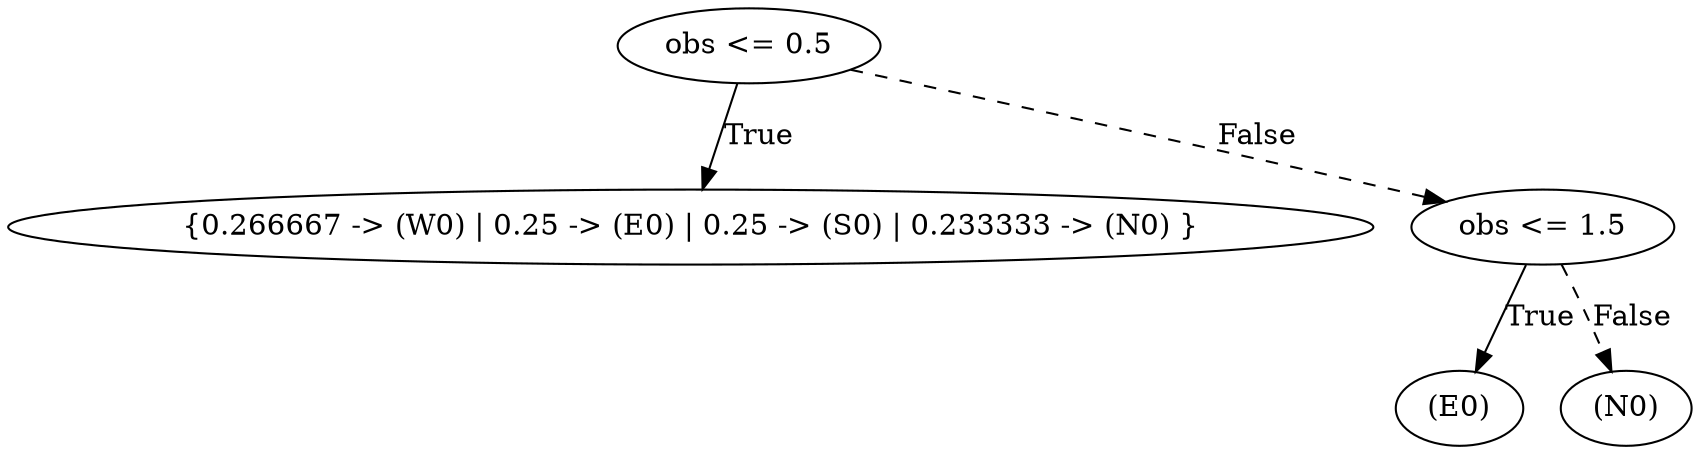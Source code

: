 digraph {
0 [label="obs <= 0.5"];
1 [label="{0.266667 -> (W0) | 0.25 -> (E0) | 0.25 -> (S0) | 0.233333 -> (N0) }"];
0 -> 1 [label="True"];
2 [label="obs <= 1.5"];
3 [label="(E0)"];
2 -> 3 [label="True"];
4 [label="(N0)"];
2 -> 4 [style="dashed", label="False"];
0 -> 2 [style="dashed", label="False"];

}